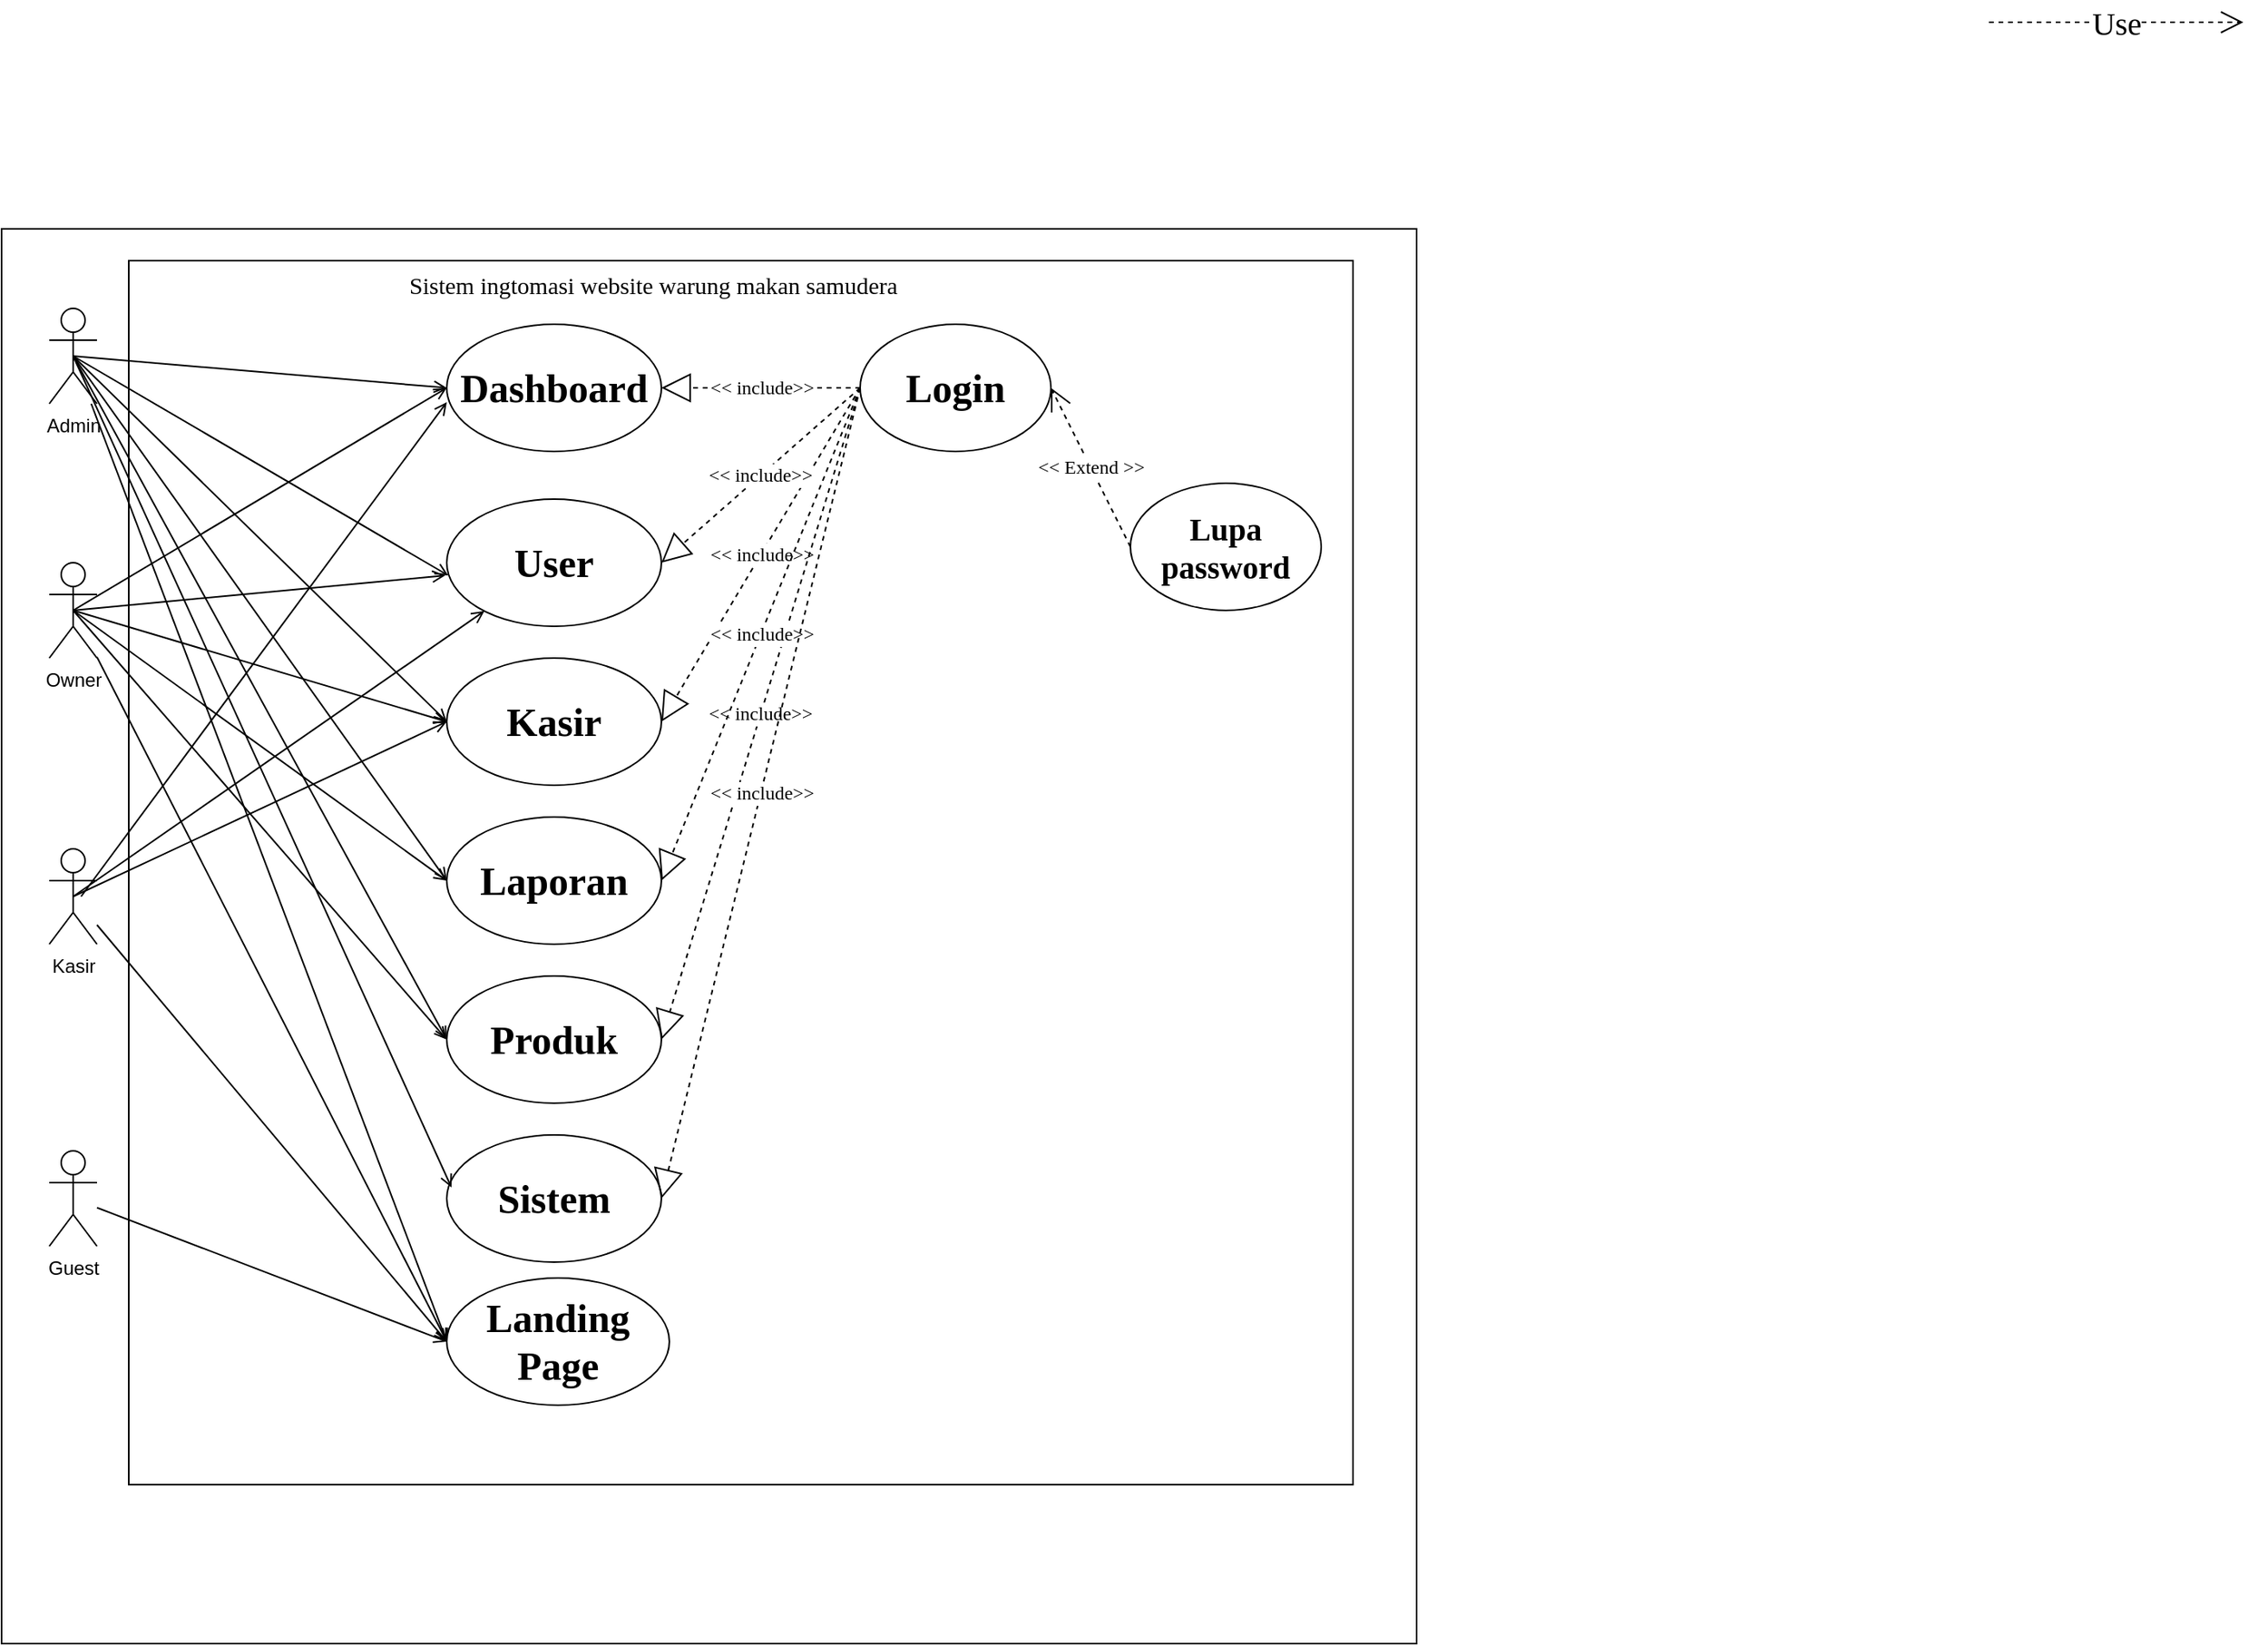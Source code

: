 <mxfile version="20.2.7" type="github">
  <diagram id="Ukrp1rUJxlxivOxeiudX" name="Page-1">
    <mxGraphModel dx="1422" dy="1854" grid="1" gridSize="10" guides="1" tooltips="1" connect="1" arrows="1" fold="1" page="1" pageScale="1" pageWidth="850" pageHeight="1100" math="0" shadow="0">
      <root>
        <mxCell id="0" />
        <mxCell id="1" parent="0" />
        <mxCell id="VFZZ_loOnKPAne_LoCTI-1" value="" style="whiteSpace=wrap;html=1;aspect=fixed;" vertex="1" parent="1">
          <mxGeometry x="50" y="40" width="890" height="890" as="geometry" />
        </mxCell>
        <mxCell id="VFZZ_loOnKPAne_LoCTI-2" value="" style="whiteSpace=wrap;html=1;aspect=fixed;fontFamily=Times New Roman;" vertex="1" parent="1">
          <mxGeometry x="130" y="60" width="770" height="770" as="geometry" />
        </mxCell>
        <mxCell id="VFZZ_loOnKPAne_LoCTI-49" style="edgeStyle=none;shape=connector;rounded=0;orthogonalLoop=1;jettySize=auto;html=1;exitX=0.5;exitY=0.5;exitDx=0;exitDy=0;exitPerimeter=0;entryX=0;entryY=0.5;entryDx=0;entryDy=0;labelBackgroundColor=default;fontFamily=Times New Roman;fontSize=12;fontColor=default;endArrow=open;strokeColor=default;" edge="1" parent="1" source="VFZZ_loOnKPAne_LoCTI-3" target="VFZZ_loOnKPAne_LoCTI-25">
          <mxGeometry relative="1" as="geometry" />
        </mxCell>
        <mxCell id="VFZZ_loOnKPAne_LoCTI-75" style="edgeStyle=none;orthogonalLoop=1;jettySize=auto;html=1;entryX=0;entryY=0.5;entryDx=0;entryDy=0;fontFamily=Times New Roman;fontSize=12;fontColor=default;endArrow=open;" edge="1" parent="1" source="VFZZ_loOnKPAne_LoCTI-3" target="VFZZ_loOnKPAne_LoCTI-70">
          <mxGeometry relative="1" as="geometry" />
        </mxCell>
        <mxCell id="VFZZ_loOnKPAne_LoCTI-3" value="Admin" style="shape=umlActor;verticalLabelPosition=bottom;verticalAlign=top;html=1;outlineConnect=0;" vertex="1" parent="1">
          <mxGeometry x="80" y="90" width="30" height="60" as="geometry" />
        </mxCell>
        <mxCell id="VFZZ_loOnKPAne_LoCTI-74" style="edgeStyle=none;orthogonalLoop=1;jettySize=auto;html=1;fontFamily=Times New Roman;fontSize=12;fontColor=default;endArrow=open;" edge="1" parent="1" source="VFZZ_loOnKPAne_LoCTI-8">
          <mxGeometry relative="1" as="geometry">
            <mxPoint x="330" y="740" as="targetPoint" />
          </mxGeometry>
        </mxCell>
        <mxCell id="VFZZ_loOnKPAne_LoCTI-8" value="Owner" style="shape=umlActor;verticalLabelPosition=bottom;verticalAlign=top;html=1;outlineConnect=0;" vertex="1" parent="1">
          <mxGeometry x="80" y="250" width="30" height="60" as="geometry" />
        </mxCell>
        <mxCell id="VFZZ_loOnKPAne_LoCTI-73" style="edgeStyle=none;orthogonalLoop=1;jettySize=auto;html=1;fontFamily=Times New Roman;fontSize=12;fontColor=default;endArrow=open;" edge="1" parent="1" source="VFZZ_loOnKPAne_LoCTI-9">
          <mxGeometry relative="1" as="geometry">
            <mxPoint x="330" y="740" as="targetPoint" />
          </mxGeometry>
        </mxCell>
        <mxCell id="VFZZ_loOnKPAne_LoCTI-9" value="Kasir" style="shape=umlActor;verticalLabelPosition=bottom;verticalAlign=top;html=1;outlineConnect=0;" vertex="1" parent="1">
          <mxGeometry x="80" y="430" width="30" height="60" as="geometry" />
        </mxCell>
        <mxCell id="VFZZ_loOnKPAne_LoCTI-72" style="edgeStyle=none;orthogonalLoop=1;jettySize=auto;html=1;entryX=0;entryY=0.5;entryDx=0;entryDy=0;fontFamily=Times New Roman;fontSize=12;fontColor=default;endArrow=open;" edge="1" parent="1" source="VFZZ_loOnKPAne_LoCTI-10" target="VFZZ_loOnKPAne_LoCTI-70">
          <mxGeometry relative="1" as="geometry" />
        </mxCell>
        <mxCell id="VFZZ_loOnKPAne_LoCTI-10" value="Guest" style="shape=umlActor;verticalLabelPosition=bottom;verticalAlign=top;html=1;outlineConnect=0;" vertex="1" parent="1">
          <mxGeometry x="80" y="620" width="30" height="60" as="geometry" />
        </mxCell>
        <mxCell id="VFZZ_loOnKPAne_LoCTI-11" value="Sistem ingtomasi website warung makan samudera" style="text;html=1;strokeColor=none;fillColor=none;align=center;verticalAlign=middle;whiteSpace=wrap;rounded=0;fontFamily=Times New Roman;fontSize=15;" vertex="1" parent="1">
          <mxGeometry x="295" y="60" width="330" height="30" as="geometry" />
        </mxCell>
        <mxCell id="VFZZ_loOnKPAne_LoCTI-12" value="&lt;font size=&quot;1&quot;&gt;&lt;b style=&quot;font-size: 25px;&quot;&gt;Login&lt;/b&gt;&lt;/font&gt;" style="ellipse;whiteSpace=wrap;html=1;fontFamily=Times New Roman;fontSize=15;" vertex="1" parent="1">
          <mxGeometry x="590" y="100" width="120" height="80" as="geometry" />
        </mxCell>
        <mxCell id="VFZZ_loOnKPAne_LoCTI-13" value="&lt;font size=&quot;1&quot;&gt;&lt;b style=&quot;font-size: 20px;&quot;&gt;Lupa password&lt;/b&gt;&lt;/font&gt;" style="ellipse;whiteSpace=wrap;html=1;fontFamily=Times New Roman;fontSize=15;" vertex="1" parent="1">
          <mxGeometry x="760" y="200" width="120" height="80" as="geometry" />
        </mxCell>
        <mxCell id="VFZZ_loOnKPAne_LoCTI-21" value="Use" style="endArrow=open;endSize=12;dashed=1;html=1;rounded=0;fontFamily=Times New Roman;fontSize=20;" edge="1" parent="1">
          <mxGeometry width="160" relative="1" as="geometry">
            <mxPoint x="1300" y="-90" as="sourcePoint" />
            <mxPoint x="1460" y="-90" as="targetPoint" />
          </mxGeometry>
        </mxCell>
        <mxCell id="VFZZ_loOnKPAne_LoCTI-25" value="&lt;font size=&quot;1&quot;&gt;&lt;b style=&quot;font-size: 25px;&quot;&gt;Dashboard&lt;/b&gt;&lt;/font&gt;" style="ellipse;whiteSpace=wrap;html=1;fontFamily=Times New Roman;fontSize=15;" vertex="1" parent="1">
          <mxGeometry x="330" y="100" width="135" height="80" as="geometry" />
        </mxCell>
        <mxCell id="VFZZ_loOnKPAne_LoCTI-26" value="&lt;font size=&quot;1&quot;&gt;&lt;b style=&quot;font-size: 25px;&quot;&gt;Sistem&lt;/b&gt;&lt;/font&gt;" style="ellipse;whiteSpace=wrap;html=1;fontFamily=Times New Roman;fontSize=15;" vertex="1" parent="1">
          <mxGeometry x="330" y="610" width="135" height="80" as="geometry" />
        </mxCell>
        <mxCell id="VFZZ_loOnKPAne_LoCTI-27" value="&lt;font size=&quot;1&quot;&gt;&lt;b style=&quot;font-size: 25px;&quot;&gt;User&lt;/b&gt;&lt;/font&gt;" style="ellipse;whiteSpace=wrap;html=1;fontFamily=Times New Roman;fontSize=15;" vertex="1" parent="1">
          <mxGeometry x="330" y="210" width="135" height="80" as="geometry" />
        </mxCell>
        <mxCell id="VFZZ_loOnKPAne_LoCTI-28" value="&lt;font size=&quot;1&quot;&gt;&lt;b style=&quot;font-size: 25px;&quot;&gt;Produk&lt;/b&gt;&lt;/font&gt;" style="ellipse;whiteSpace=wrap;html=1;fontFamily=Times New Roman;fontSize=15;" vertex="1" parent="1">
          <mxGeometry x="330" y="510" width="135" height="80" as="geometry" />
        </mxCell>
        <mxCell id="VFZZ_loOnKPAne_LoCTI-29" value="&lt;font size=&quot;1&quot;&gt;&lt;b style=&quot;font-size: 25px;&quot;&gt;Kasir&lt;/b&gt;&lt;/font&gt;" style="ellipse;whiteSpace=wrap;html=1;fontFamily=Times New Roman;fontSize=15;" vertex="1" parent="1">
          <mxGeometry x="330" y="310" width="135" height="80" as="geometry" />
        </mxCell>
        <mxCell id="VFZZ_loOnKPAne_LoCTI-30" value="&lt;span style=&quot;font-size: 25px;&quot;&gt;&lt;b&gt;Laporan&lt;/b&gt;&lt;/span&gt;" style="ellipse;whiteSpace=wrap;html=1;fontFamily=Times New Roman;fontSize=15;" vertex="1" parent="1">
          <mxGeometry x="330" y="410" width="135" height="80" as="geometry" />
        </mxCell>
        <mxCell id="VFZZ_loOnKPAne_LoCTI-50" style="edgeStyle=none;shape=connector;rounded=0;orthogonalLoop=1;jettySize=auto;html=1;exitX=0.5;exitY=0.5;exitDx=0;exitDy=0;exitPerimeter=0;entryX=0.007;entryY=0.6;entryDx=0;entryDy=0;labelBackgroundColor=default;fontFamily=Times New Roman;fontSize=12;fontColor=default;endArrow=open;strokeColor=default;entryPerimeter=0;" edge="1" parent="1" source="VFZZ_loOnKPAne_LoCTI-3" target="VFZZ_loOnKPAne_LoCTI-27">
          <mxGeometry relative="1" as="geometry">
            <mxPoint x="105" y="130" as="sourcePoint" />
            <mxPoint x="340" y="150" as="targetPoint" />
          </mxGeometry>
        </mxCell>
        <mxCell id="VFZZ_loOnKPAne_LoCTI-51" style="edgeStyle=none;shape=connector;rounded=0;orthogonalLoop=1;jettySize=auto;html=1;entryX=0;entryY=0.5;entryDx=0;entryDy=0;labelBackgroundColor=default;fontFamily=Times New Roman;fontSize=12;fontColor=default;endArrow=open;strokeColor=default;exitX=0.5;exitY=0.5;exitDx=0;exitDy=0;exitPerimeter=0;" edge="1" parent="1" source="VFZZ_loOnKPAne_LoCTI-3" target="VFZZ_loOnKPAne_LoCTI-29">
          <mxGeometry relative="1" as="geometry">
            <mxPoint x="115" y="140" as="sourcePoint" />
            <mxPoint x="350" y="160" as="targetPoint" />
          </mxGeometry>
        </mxCell>
        <mxCell id="VFZZ_loOnKPAne_LoCTI-52" style="edgeStyle=none;shape=connector;rounded=0;orthogonalLoop=1;jettySize=auto;html=1;exitX=0.5;exitY=0.5;exitDx=0;exitDy=0;exitPerimeter=0;entryX=0;entryY=0.5;entryDx=0;entryDy=0;labelBackgroundColor=default;fontFamily=Times New Roman;fontSize=12;fontColor=default;endArrow=open;strokeColor=default;" edge="1" parent="1" source="VFZZ_loOnKPAne_LoCTI-3" target="VFZZ_loOnKPAne_LoCTI-30">
          <mxGeometry relative="1" as="geometry">
            <mxPoint x="125" y="150" as="sourcePoint" />
            <mxPoint x="360" y="170" as="targetPoint" />
          </mxGeometry>
        </mxCell>
        <mxCell id="VFZZ_loOnKPAne_LoCTI-53" style="edgeStyle=none;shape=connector;rounded=0;orthogonalLoop=1;jettySize=auto;html=1;exitX=0.5;exitY=0.5;exitDx=0;exitDy=0;exitPerimeter=0;entryX=0;entryY=0.5;entryDx=0;entryDy=0;labelBackgroundColor=default;fontFamily=Times New Roman;fontSize=12;fontColor=default;endArrow=open;strokeColor=default;" edge="1" parent="1" source="VFZZ_loOnKPAne_LoCTI-3" target="VFZZ_loOnKPAne_LoCTI-28">
          <mxGeometry relative="1" as="geometry">
            <mxPoint x="135" y="160" as="sourcePoint" />
            <mxPoint x="370" y="180" as="targetPoint" />
          </mxGeometry>
        </mxCell>
        <mxCell id="VFZZ_loOnKPAne_LoCTI-54" style="edgeStyle=none;shape=connector;rounded=0;orthogonalLoop=1;jettySize=auto;html=1;exitX=0.5;exitY=0.5;exitDx=0;exitDy=0;exitPerimeter=0;entryX=0.022;entryY=0.413;entryDx=0;entryDy=0;labelBackgroundColor=default;fontFamily=Times New Roman;fontSize=12;fontColor=default;endArrow=open;strokeColor=default;entryPerimeter=0;" edge="1" parent="1" source="VFZZ_loOnKPAne_LoCTI-3" target="VFZZ_loOnKPAne_LoCTI-26">
          <mxGeometry relative="1" as="geometry">
            <mxPoint x="145" y="170" as="sourcePoint" />
            <mxPoint x="380" y="190" as="targetPoint" />
          </mxGeometry>
        </mxCell>
        <mxCell id="VFZZ_loOnKPAne_LoCTI-55" style="edgeStyle=none;shape=connector;rounded=0;orthogonalLoop=1;jettySize=auto;html=1;exitX=0.5;exitY=0.5;exitDx=0;exitDy=0;exitPerimeter=0;entryX=0;entryY=0.5;entryDx=0;entryDy=0;labelBackgroundColor=default;fontFamily=Times New Roman;fontSize=12;fontColor=default;endArrow=open;strokeColor=default;" edge="1" parent="1" source="VFZZ_loOnKPAne_LoCTI-8" target="VFZZ_loOnKPAne_LoCTI-25">
          <mxGeometry relative="1" as="geometry">
            <mxPoint x="155" y="180" as="sourcePoint" />
            <mxPoint x="390" y="200" as="targetPoint" />
          </mxGeometry>
        </mxCell>
        <mxCell id="VFZZ_loOnKPAne_LoCTI-56" style="edgeStyle=none;shape=connector;rounded=0;orthogonalLoop=1;jettySize=auto;html=1;exitX=0.5;exitY=0.5;exitDx=0;exitDy=0;exitPerimeter=0;entryX=-0.007;entryY=0.6;entryDx=0;entryDy=0;labelBackgroundColor=default;fontFamily=Times New Roman;fontSize=12;fontColor=default;endArrow=open;strokeColor=default;entryPerimeter=0;" edge="1" parent="1" source="VFZZ_loOnKPAne_LoCTI-8" target="VFZZ_loOnKPAne_LoCTI-27">
          <mxGeometry relative="1" as="geometry">
            <mxPoint x="165" y="190" as="sourcePoint" />
            <mxPoint x="400" y="210" as="targetPoint" />
          </mxGeometry>
        </mxCell>
        <mxCell id="VFZZ_loOnKPAne_LoCTI-57" style="edgeStyle=none;shape=connector;rounded=0;orthogonalLoop=1;jettySize=auto;html=1;exitX=0.5;exitY=0.5;exitDx=0;exitDy=0;exitPerimeter=0;entryX=0;entryY=0.5;entryDx=0;entryDy=0;labelBackgroundColor=default;fontFamily=Times New Roman;fontSize=12;fontColor=default;endArrow=open;strokeColor=default;" edge="1" parent="1" source="VFZZ_loOnKPAne_LoCTI-9" target="VFZZ_loOnKPAne_LoCTI-29">
          <mxGeometry relative="1" as="geometry">
            <mxPoint x="175" y="200" as="sourcePoint" />
            <mxPoint x="410" y="220" as="targetPoint" />
          </mxGeometry>
        </mxCell>
        <mxCell id="VFZZ_loOnKPAne_LoCTI-58" style="edgeStyle=none;shape=connector;rounded=0;orthogonalLoop=1;jettySize=auto;html=1;entryX=0;entryY=0.5;entryDx=0;entryDy=0;labelBackgroundColor=default;fontFamily=Times New Roman;fontSize=12;fontColor=default;endArrow=open;strokeColor=default;exitX=0.5;exitY=0.5;exitDx=0;exitDy=0;exitPerimeter=0;" edge="1" parent="1" source="VFZZ_loOnKPAne_LoCTI-8" target="VFZZ_loOnKPAne_LoCTI-29">
          <mxGeometry relative="1" as="geometry">
            <mxPoint x="185" y="210" as="sourcePoint" />
            <mxPoint x="420" y="230" as="targetPoint" />
          </mxGeometry>
        </mxCell>
        <mxCell id="VFZZ_loOnKPAne_LoCTI-59" style="edgeStyle=none;shape=connector;rounded=0;orthogonalLoop=1;jettySize=auto;html=1;exitX=0.5;exitY=0.5;exitDx=0;exitDy=0;exitPerimeter=0;labelBackgroundColor=default;fontFamily=Times New Roman;fontSize=12;fontColor=default;endArrow=open;strokeColor=default;" edge="1" parent="1" source="VFZZ_loOnKPAne_LoCTI-8">
          <mxGeometry relative="1" as="geometry">
            <mxPoint x="195" y="220" as="sourcePoint" />
            <mxPoint x="330" y="450" as="targetPoint" />
          </mxGeometry>
        </mxCell>
        <mxCell id="VFZZ_loOnKPAne_LoCTI-61" style="edgeStyle=none;shape=connector;rounded=0;orthogonalLoop=1;jettySize=auto;html=1;exitX=0.5;exitY=0.5;exitDx=0;exitDy=0;exitPerimeter=0;entryX=0;entryY=0.5;entryDx=0;entryDy=0;labelBackgroundColor=default;fontFamily=Times New Roman;fontSize=12;fontColor=default;endArrow=open;strokeColor=default;" edge="1" parent="1" source="VFZZ_loOnKPAne_LoCTI-8" target="VFZZ_loOnKPAne_LoCTI-28">
          <mxGeometry relative="1" as="geometry">
            <mxPoint x="215" y="240" as="sourcePoint" />
            <mxPoint x="450" y="260" as="targetPoint" />
          </mxGeometry>
        </mxCell>
        <mxCell id="VFZZ_loOnKPAne_LoCTI-62" style="edgeStyle=none;shape=connector;rounded=0;orthogonalLoop=1;jettySize=auto;html=1;entryX=0;entryY=0.613;entryDx=0;entryDy=0;labelBackgroundColor=default;fontFamily=Times New Roman;fontSize=12;fontColor=default;endArrow=open;strokeColor=default;entryPerimeter=0;" edge="1" parent="1" target="VFZZ_loOnKPAne_LoCTI-25">
          <mxGeometry relative="1" as="geometry">
            <mxPoint x="100" y="460" as="sourcePoint" />
            <mxPoint x="340" y="360" as="targetPoint" />
          </mxGeometry>
        </mxCell>
        <mxCell id="VFZZ_loOnKPAne_LoCTI-63" style="edgeStyle=none;shape=connector;rounded=0;orthogonalLoop=1;jettySize=auto;html=1;exitX=0.5;exitY=0.5;exitDx=0;exitDy=0;exitPerimeter=0;labelBackgroundColor=default;fontFamily=Times New Roman;fontSize=12;fontColor=default;endArrow=open;strokeColor=default;" edge="1" parent="1" source="VFZZ_loOnKPAne_LoCTI-9" target="VFZZ_loOnKPAne_LoCTI-27">
          <mxGeometry relative="1" as="geometry">
            <mxPoint x="115" y="480" as="sourcePoint" />
            <mxPoint x="330" y="260" as="targetPoint" />
          </mxGeometry>
        </mxCell>
        <mxCell id="VFZZ_loOnKPAne_LoCTI-64" value="&amp;lt;&amp;lt; include&amp;gt;&amp;gt;" style="endArrow=block;endSize=16;endFill=0;html=1;rounded=0;dashed=1;labelBackgroundColor=default;fontFamily=Times New Roman;fontSize=12;fontColor=default;strokeColor=default;shape=connector;exitX=0;exitY=0.5;exitDx=0;exitDy=0;entryX=1;entryY=0.5;entryDx=0;entryDy=0;" edge="1" parent="1" source="VFZZ_loOnKPAne_LoCTI-12" target="VFZZ_loOnKPAne_LoCTI-25">
          <mxGeometry width="160" relative="1" as="geometry">
            <mxPoint x="390" y="430" as="sourcePoint" />
            <mxPoint x="550" y="430" as="targetPoint" />
          </mxGeometry>
        </mxCell>
        <mxCell id="VFZZ_loOnKPAne_LoCTI-65" value="&amp;lt;&amp;lt; include&amp;gt;&amp;gt;" style="endArrow=block;endSize=16;endFill=0;html=1;rounded=0;dashed=1;labelBackgroundColor=default;fontFamily=Times New Roman;fontSize=12;fontColor=default;strokeColor=default;shape=connector;exitX=0;exitY=0.5;exitDx=0;exitDy=0;entryX=1;entryY=0.5;entryDx=0;entryDy=0;" edge="1" parent="1" source="VFZZ_loOnKPAne_LoCTI-12" target="VFZZ_loOnKPAne_LoCTI-29">
          <mxGeometry width="160" relative="1" as="geometry">
            <mxPoint x="600" y="150" as="sourcePoint" />
            <mxPoint x="475" y="150" as="targetPoint" />
          </mxGeometry>
        </mxCell>
        <mxCell id="VFZZ_loOnKPAne_LoCTI-66" value="&amp;lt;&amp;lt; include&amp;gt;&amp;gt;" style="endArrow=block;endSize=16;endFill=0;html=1;rounded=0;dashed=1;labelBackgroundColor=default;fontFamily=Times New Roman;fontSize=12;fontColor=default;strokeColor=default;shape=connector;exitX=0;exitY=0.5;exitDx=0;exitDy=0;entryX=1;entryY=0.5;entryDx=0;entryDy=0;" edge="1" parent="1" source="VFZZ_loOnKPAne_LoCTI-12" target="VFZZ_loOnKPAne_LoCTI-28">
          <mxGeometry width="160" relative="1" as="geometry">
            <mxPoint x="610" y="160" as="sourcePoint" />
            <mxPoint x="485" y="160" as="targetPoint" />
          </mxGeometry>
        </mxCell>
        <mxCell id="VFZZ_loOnKPAne_LoCTI-67" value="&amp;lt;&amp;lt; include&amp;gt;&amp;gt;" style="endArrow=block;endSize=16;endFill=0;html=1;rounded=0;dashed=1;labelBackgroundColor=default;fontFamily=Times New Roman;fontSize=12;fontColor=default;strokeColor=default;shape=connector;exitX=0;exitY=0.5;exitDx=0;exitDy=0;entryX=1;entryY=0.5;entryDx=0;entryDy=0;" edge="1" parent="1" source="VFZZ_loOnKPAne_LoCTI-12" target="VFZZ_loOnKPAne_LoCTI-30">
          <mxGeometry width="160" relative="1" as="geometry">
            <mxPoint x="620" y="170" as="sourcePoint" />
            <mxPoint x="495" y="170" as="targetPoint" />
          </mxGeometry>
        </mxCell>
        <mxCell id="VFZZ_loOnKPAne_LoCTI-68" value="&amp;lt;&amp;lt; include&amp;gt;&amp;gt;" style="endArrow=block;endSize=16;endFill=0;html=1;rounded=0;dashed=1;labelBackgroundColor=default;fontFamily=Times New Roman;fontSize=12;fontColor=default;strokeColor=default;shape=connector;exitX=0;exitY=0.5;exitDx=0;exitDy=0;entryX=1;entryY=0.5;entryDx=0;entryDy=0;" edge="1" parent="1" source="VFZZ_loOnKPAne_LoCTI-12" target="VFZZ_loOnKPAne_LoCTI-26">
          <mxGeometry width="160" relative="1" as="geometry">
            <mxPoint x="630" y="180" as="sourcePoint" />
            <mxPoint x="505" y="180" as="targetPoint" />
          </mxGeometry>
        </mxCell>
        <mxCell id="VFZZ_loOnKPAne_LoCTI-69" value="&amp;lt;&amp;lt; include&amp;gt;&amp;gt;" style="endArrow=block;endSize=16;endFill=0;html=1;rounded=0;dashed=1;labelBackgroundColor=default;fontFamily=Times New Roman;fontSize=12;fontColor=default;strokeColor=default;shape=connector;exitX=0;exitY=0.5;exitDx=0;exitDy=0;entryX=1;entryY=0.5;entryDx=0;entryDy=0;" edge="1" parent="1" source="VFZZ_loOnKPAne_LoCTI-12" target="VFZZ_loOnKPAne_LoCTI-27">
          <mxGeometry width="160" relative="1" as="geometry">
            <mxPoint x="640" y="190" as="sourcePoint" />
            <mxPoint x="515" y="190" as="targetPoint" />
          </mxGeometry>
        </mxCell>
        <mxCell id="VFZZ_loOnKPAne_LoCTI-70" value="&lt;font size=&quot;1&quot;&gt;&lt;b style=&quot;font-size: 25px;&quot;&gt;Landing Page&lt;/b&gt;&lt;/font&gt;" style="ellipse;whiteSpace=wrap;html=1;fontFamily=Times New Roman;fontSize=15;" vertex="1" parent="1">
          <mxGeometry x="330" y="700" width="140" height="80" as="geometry" />
        </mxCell>
        <mxCell id="VFZZ_loOnKPAne_LoCTI-76" value="&amp;lt;&amp;lt; Extend &amp;gt;&amp;gt;" style="endArrow=open;endSize=12;dashed=1;html=1;fontFamily=Times New Roman;fontSize=12;fontColor=default;exitX=0;exitY=0.5;exitDx=0;exitDy=0;entryX=1;entryY=0.5;entryDx=0;entryDy=0;" edge="1" parent="1" source="VFZZ_loOnKPAne_LoCTI-13" target="VFZZ_loOnKPAne_LoCTI-12">
          <mxGeometry width="160" relative="1" as="geometry">
            <mxPoint x="390" y="470" as="sourcePoint" />
            <mxPoint x="550" y="470" as="targetPoint" />
          </mxGeometry>
        </mxCell>
      </root>
    </mxGraphModel>
  </diagram>
</mxfile>

